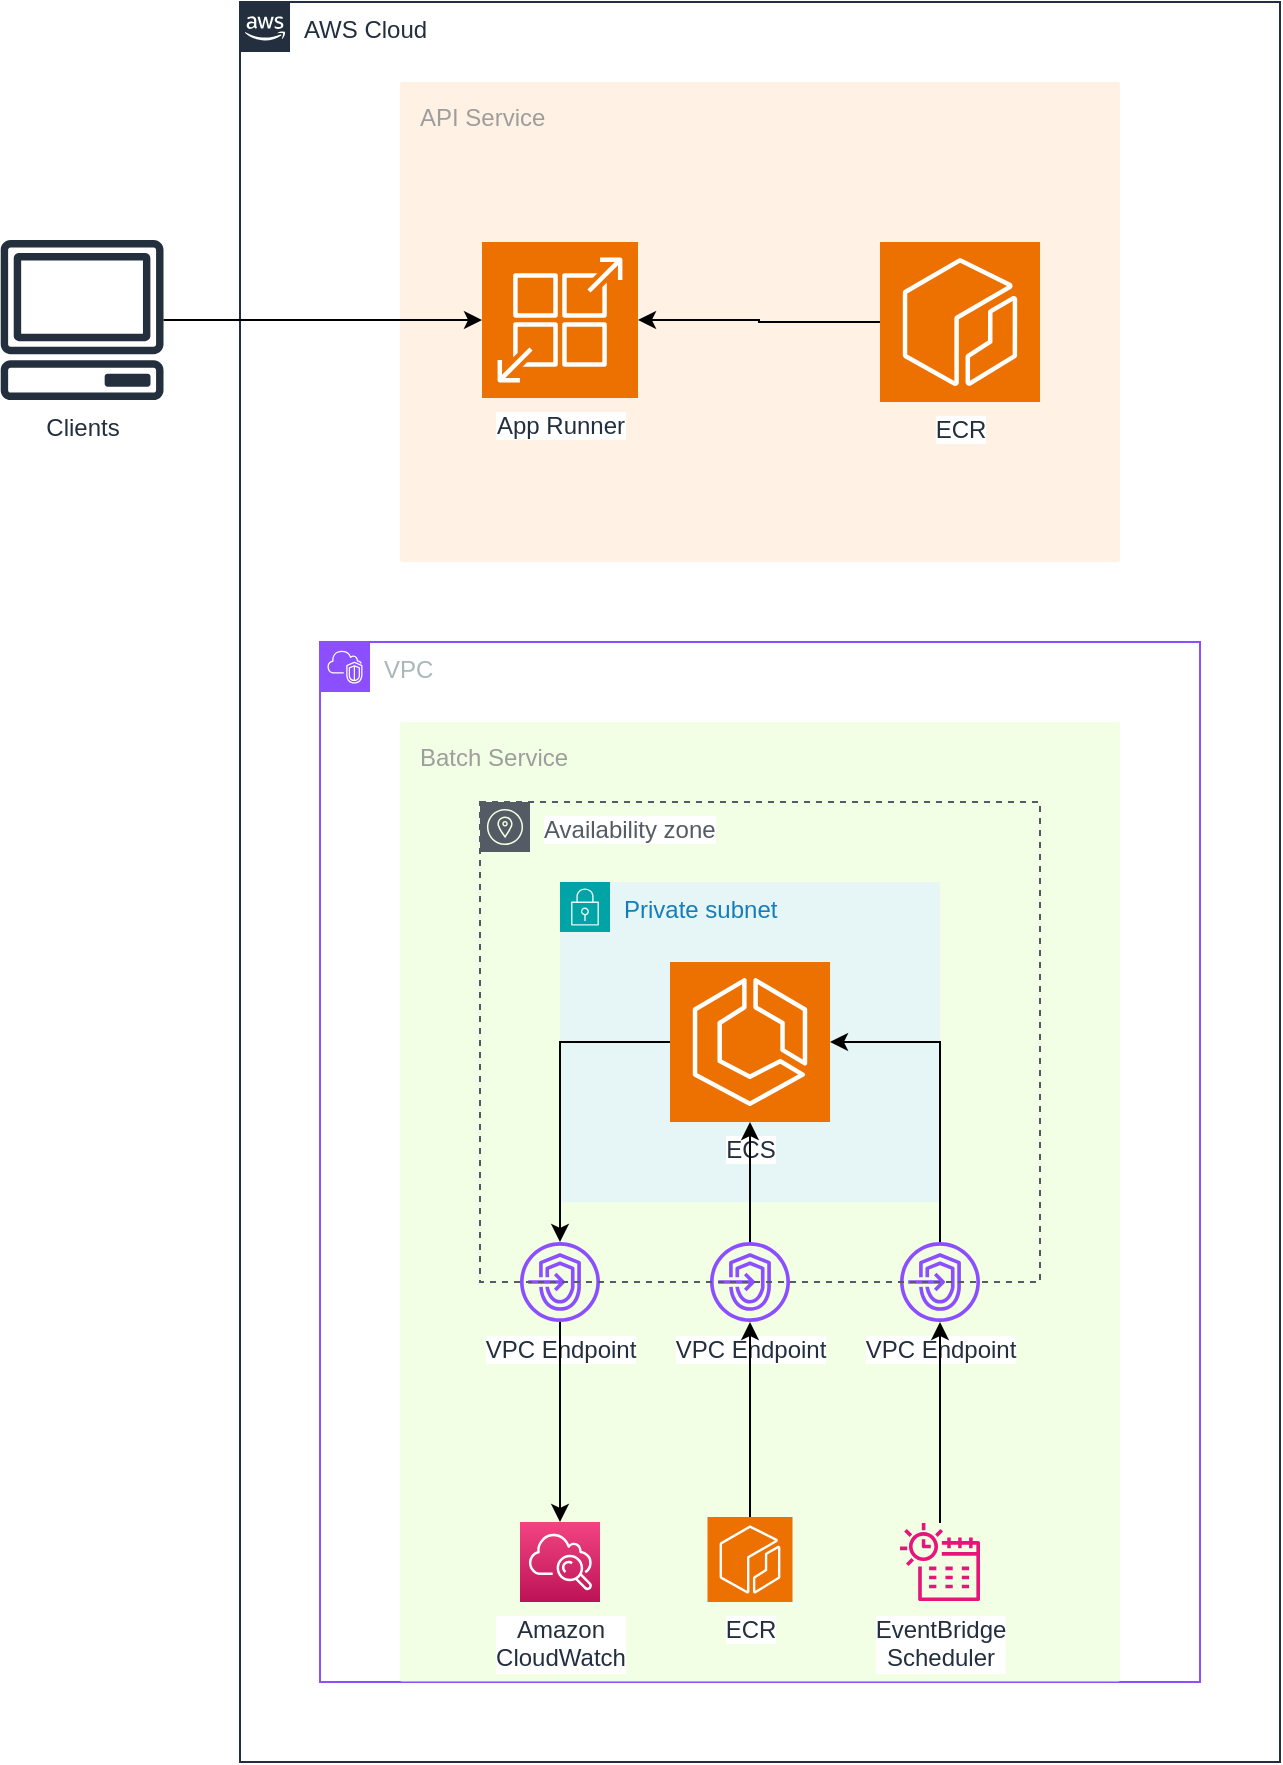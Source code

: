 <mxfile>
    <diagram id="Ht1M8jgEwFfnCIfOTk4-" name="Page-1">
        <mxGraphModel dx="2085" dy="372" grid="1" gridSize="10" guides="1" tooltips="1" connect="1" arrows="1" fold="1" page="1" pageScale="1" pageWidth="1169" pageHeight="827" math="0" shadow="0">
            <root>
                <mxCell id="0"/>
                <mxCell id="1" parent="0"/>
                <mxCell id="61" value="AWS Cloud" style="points=[[0,0],[0.25,0],[0.5,0],[0.75,0],[1,0],[1,0.25],[1,0.5],[1,0.75],[1,1],[0.75,1],[0.5,1],[0.25,1],[0,1],[0,0.75],[0,0.5],[0,0.25]];outlineConnect=0;gradientColor=none;html=1;whiteSpace=wrap;fontSize=12;fontStyle=0;container=1;pointerEvents=0;collapsible=0;recursiveResize=0;shape=mxgraph.aws4.group;grIcon=mxgraph.aws4.group_aws_cloud_alt;strokeColor=#232F3E;fillColor=none;verticalAlign=top;align=left;spacingLeft=30;fontColor=#232F3E;dashed=0;" parent="1" vertex="1">
                    <mxGeometry x="-1000" y="40" width="520" height="880" as="geometry"/>
                </mxCell>
                <mxCell id="57" value="API Service" style="sketch=0;points=[[0,0,0],[0.25,0,0],[0.5,0,0],[0.75,0,0],[1,0,0],[1,0.25,0],[1,0.5,0],[1,0.75,0],[1,1,0],[0.75,1,0],[0.5,1,0],[0.25,1,0],[0,1,0],[0,0.75,0],[0,0.5,0],[0,0.25,0]];rounded=1;absoluteArcSize=1;arcSize=2;html=1;strokeColor=none;gradientColor=none;shadow=0;dashed=0;fontSize=12;fontColor=#9E9E9E;align=left;verticalAlign=top;spacing=10;spacingTop=-4;whiteSpace=wrap;fillColor=#FFE6CC;opacity=50;" parent="61" vertex="1">
                    <mxGeometry x="80" y="40" width="360" height="240" as="geometry"/>
                </mxCell>
                <mxCell id="56" value="App Runner" style="sketch=0;points=[[0,0,0],[0.25,0,0],[0.5,0,0],[0.75,0,0],[1,0,0],[0,1,0],[0.25,1,0],[0.5,1,0],[0.75,1,0],[1,1,0],[0,0.25,0],[0,0.5,0],[0,0.75,0],[1,0.25,0],[1,0.5,0],[1,0.75,0]];outlineConnect=0;fontColor=#232F3E;fillColor=#ED7100;strokeColor=#ffffff;dashed=0;verticalLabelPosition=bottom;verticalAlign=top;align=center;html=1;fontSize=12;fontStyle=0;aspect=fixed;shape=mxgraph.aws4.resourceIcon;resIcon=mxgraph.aws4.app_runner;labelBackgroundColor=default;" parent="61" vertex="1">
                    <mxGeometry x="121" y="120" width="78" height="78" as="geometry"/>
                </mxCell>
                <mxCell id="9" value="VPC" style="points=[[0,0],[0.25,0],[0.5,0],[0.75,0],[1,0],[1,0.25],[1,0.5],[1,0.75],[1,1],[0.75,1],[0.5,1],[0.25,1],[0,1],[0,0.75],[0,0.5],[0,0.25]];outlineConnect=0;gradientColor=none;html=1;whiteSpace=wrap;fontSize=12;fontStyle=0;container=1;pointerEvents=0;collapsible=0;recursiveResize=0;shape=mxgraph.aws4.group;grIcon=mxgraph.aws4.group_vpc2;strokeColor=#8C4FFF;fillColor=none;verticalAlign=top;align=left;spacingLeft=30;fontColor=#AAB7B8;dashed=0;" parent="61" vertex="1">
                    <mxGeometry x="40" y="320" width="440" height="520" as="geometry"/>
                </mxCell>
                <mxCell id="66" value="Batch Service" style="sketch=0;points=[[0,0,0],[0.25,0,0],[0.5,0,0],[0.75,0,0],[1,0,0],[1,0.25,0],[1,0.5,0],[1,0.75,0],[1,1,0],[0.75,1,0],[0.5,1,0],[0.25,1,0],[0,1,0],[0,0.75,0],[0,0.5,0],[0,0.25,0]];rounded=1;absoluteArcSize=1;arcSize=2;html=1;strokeColor=none;gradientColor=none;shadow=0;dashed=0;fontSize=12;fontColor=#9E9E9E;align=left;verticalAlign=top;spacing=10;spacingTop=-4;whiteSpace=wrap;fillColor=#E6FFCC;opacity=50;" parent="9" vertex="1">
                    <mxGeometry x="40" y="40" width="360" height="480" as="geometry"/>
                </mxCell>
                <mxCell id="15" value="Private subnet" style="points=[[0,0],[0.25,0],[0.5,0],[0.75,0],[1,0],[1,0.25],[1,0.5],[1,0.75],[1,1],[0.75,1],[0.5,1],[0.25,1],[0,1],[0,0.75],[0,0.5],[0,0.25]];outlineConnect=0;gradientColor=none;html=1;whiteSpace=wrap;fontSize=12;fontStyle=0;container=1;pointerEvents=0;collapsible=0;recursiveResize=0;shape=mxgraph.aws4.group;grIcon=mxgraph.aws4.group_security_group;grStroke=0;strokeColor=#00A4A6;fillColor=#E6F6F7;verticalAlign=top;align=left;spacingLeft=30;fontColor=#147EBA;dashed=0;" parent="9" vertex="1">
                    <mxGeometry x="120" y="120" width="190" height="160" as="geometry"/>
                </mxCell>
                <mxCell id="27" value="ECS" style="sketch=0;points=[[0,0,0],[0.25,0,0],[0.5,0,0],[0.75,0,0],[1,0,0],[0,1,0],[0.25,1,0],[0.5,1,0],[0.75,1,0],[1,1,0],[0,0.25,0],[0,0.5,0],[0,0.75,0],[1,0.25,0],[1,0.5,0],[1,0.75,0]];outlineConnect=0;fontColor=#232F3E;fillColor=#ED7100;strokeColor=#ffffff;dashed=0;verticalLabelPosition=bottom;verticalAlign=top;align=center;html=1;fontSize=12;fontStyle=0;aspect=fixed;shape=mxgraph.aws4.resourceIcon;resIcon=mxgraph.aws4.ecs;labelBackgroundColor=default;" parent="15" vertex="1">
                    <mxGeometry x="55" y="40" width="80" height="80" as="geometry"/>
                </mxCell>
                <mxCell id="24" value="VPC Endpoint" style="sketch=0;outlineConnect=0;fontColor=#232F3E;gradientColor=none;fillColor=#8C4FFF;strokeColor=none;dashed=0;verticalLabelPosition=bottom;verticalAlign=top;align=center;html=1;fontSize=12;fontStyle=0;aspect=fixed;pointerEvents=1;shape=mxgraph.aws4.endpoints;labelBackgroundColor=default;" parent="9" vertex="1">
                    <mxGeometry x="100" y="300" width="40" height="40" as="geometry"/>
                </mxCell>
                <mxCell id="83" style="edgeStyle=orthogonalEdgeStyle;html=1;rounded=0;curved=0;" edge="1" parent="9" source="27" target="24">
                    <mxGeometry relative="1" as="geometry"/>
                </mxCell>
                <mxCell id="23" value="VPC Endpoint" style="sketch=0;outlineConnect=0;fontColor=#232F3E;gradientColor=none;fillColor=#8C4FFF;strokeColor=none;dashed=0;verticalLabelPosition=bottom;verticalAlign=top;align=center;html=1;fontSize=12;fontStyle=0;aspect=fixed;pointerEvents=1;shape=mxgraph.aws4.endpoints;labelBackgroundColor=default;" parent="9" vertex="1">
                    <mxGeometry x="195" y="300" width="40" height="40" as="geometry"/>
                </mxCell>
                <mxCell id="87" style="edgeStyle=orthogonalEdgeStyle;html=1;startArrow=classic;startFill=1;endArrow=none;endFill=0;" edge="1" parent="9" source="27" target="23">
                    <mxGeometry relative="1" as="geometry"/>
                </mxCell>
                <mxCell id="21" value="VPC Endpoint" style="sketch=0;outlineConnect=0;fontColor=#232F3E;gradientColor=none;fillColor=#8C4FFF;strokeColor=none;dashed=0;verticalLabelPosition=bottom;verticalAlign=top;align=center;html=1;fontSize=12;fontStyle=0;aspect=fixed;pointerEvents=1;shape=mxgraph.aws4.endpoints;labelBackgroundColor=default;" parent="9" vertex="1">
                    <mxGeometry x="290" y="300" width="40" height="40" as="geometry"/>
                </mxCell>
                <mxCell id="86" style="edgeStyle=orthogonalEdgeStyle;html=1;exitX=1;exitY=0.5;exitDx=0;exitDy=0;exitPerimeter=0;rounded=0;curved=0;startArrow=classic;startFill=1;endArrow=none;endFill=0;" edge="1" parent="9" source="27" target="21">
                    <mxGeometry relative="1" as="geometry"/>
                </mxCell>
                <mxCell id="77" value="Availability zone" style="sketch=0;outlineConnect=0;gradientColor=none;html=1;whiteSpace=wrap;fontSize=12;fontStyle=0;shape=mxgraph.aws4.group;grIcon=mxgraph.aws4.group_availability_zone;strokeColor=#545B64;fillColor=none;verticalAlign=top;align=left;spacingLeft=30;fontColor=#545B64;dashed=1;labelBackgroundColor=default;" vertex="1" parent="9">
                    <mxGeometry x="80" y="80" width="280" height="240" as="geometry"/>
                </mxCell>
                <mxCell id="69" style="edgeStyle=orthogonalEdgeStyle;html=1;rounded=0;curved=0;" parent="61" source="68" target="56" edge="1">
                    <mxGeometry relative="1" as="geometry"/>
                </mxCell>
                <mxCell id="68" value="ECR" style="sketch=0;points=[[0,0,0],[0.25,0,0],[0.5,0,0],[0.75,0,0],[1,0,0],[0,1,0],[0.25,1,0],[0.5,1,0],[0.75,1,0],[1,1,0],[0,0.25,0],[0,0.5,0],[0,0.75,0],[1,0.25,0],[1,0.5,0],[1,0.75,0]];outlineConnect=0;fontColor=#232F3E;fillColor=#ED7100;strokeColor=#ffffff;dashed=0;verticalLabelPosition=bottom;verticalAlign=top;align=center;html=1;fontSize=12;fontStyle=0;aspect=fixed;shape=mxgraph.aws4.resourceIcon;resIcon=mxgraph.aws4.ecr;labelBackgroundColor=default;" parent="61" vertex="1">
                    <mxGeometry x="320" y="120" width="80" height="80" as="geometry"/>
                </mxCell>
                <mxCell id="UEzPUAAOIrF-is8g5C7q-83" value="Amazon&lt;br&gt;CloudWatch&lt;br&gt;" style="outlineConnect=0;fontColor=#232F3E;gradientColor=#F34482;gradientDirection=north;fillColor=#BC1356;strokeColor=#ffffff;dashed=0;verticalLabelPosition=bottom;verticalAlign=top;align=center;html=1;fontSize=12;fontStyle=0;aspect=fixed;shape=mxgraph.aws4.resourceIcon;resIcon=mxgraph.aws4.cloudwatch;labelBackgroundColor=#ffffff;" parent="61" vertex="1">
                    <mxGeometry x="140" y="760" width="40" height="40" as="geometry"/>
                </mxCell>
                <mxCell id="4" value="ECR" style="sketch=0;points=[[0,0,0],[0.25,0,0],[0.5,0,0],[0.75,0,0],[1,0,0],[0,1,0],[0.25,1,0],[0.5,1,0],[0.75,1,0],[1,1,0],[0,0.25,0],[0,0.5,0],[0,0.75,0],[1,0.25,0],[1,0.5,0],[1,0.75,0]];outlineConnect=0;fontColor=#232F3E;fillColor=#ED7100;strokeColor=#ffffff;dashed=0;verticalLabelPosition=bottom;verticalAlign=top;align=center;html=1;fontSize=12;fontStyle=0;aspect=fixed;shape=mxgraph.aws4.resourceIcon;resIcon=mxgraph.aws4.ecr;labelBackgroundColor=default;" parent="61" vertex="1">
                    <mxGeometry x="233.75" y="757.5" width="42.5" height="42.5" as="geometry"/>
                </mxCell>
                <mxCell id="26" value="EventBridge&lt;font color=&quot;#232f3e&quot;&gt;&lt;br&gt;&lt;/font&gt;&lt;span style=&quot;&quot;&gt;Scheduler&lt;/span&gt;" style="sketch=0;outlineConnect=0;fontColor=#232F3E;gradientColor=none;fillColor=#E7157B;strokeColor=none;dashed=0;verticalLabelPosition=bottom;verticalAlign=top;align=center;html=1;fontSize=12;fontStyle=0;aspect=fixed;pointerEvents=1;shape=mxgraph.aws4.eventbridge_scheduler;labelBackgroundColor=default;" parent="61" vertex="1">
                    <mxGeometry x="330" y="760" width="40" height="40" as="geometry"/>
                </mxCell>
                <mxCell id="29" style="edgeStyle=none;html=1;" parent="61" source="24" target="UEzPUAAOIrF-is8g5C7q-83" edge="1">
                    <mxGeometry relative="1" as="geometry"/>
                </mxCell>
                <mxCell id="39" style="edgeStyle=none;html=1;" parent="61" source="4" target="23" edge="1">
                    <mxGeometry relative="1" as="geometry"/>
                </mxCell>
                <mxCell id="33" style="edgeStyle=none;html=1;" parent="61" source="26" target="21" edge="1">
                    <mxGeometry relative="1" as="geometry"/>
                </mxCell>
                <mxCell id="65" value="Clients" style="sketch=0;outlineConnect=0;fontColor=#232F3E;gradientColor=none;fillColor=#232F3D;strokeColor=none;dashed=0;verticalLabelPosition=bottom;verticalAlign=top;align=center;html=1;fontSize=12;fontStyle=0;aspect=fixed;pointerEvents=1;shape=mxgraph.aws4.client;labelBackgroundColor=default;" parent="1" vertex="1">
                    <mxGeometry x="-1120" y="159" width="82.11" height="80" as="geometry"/>
                </mxCell>
                <mxCell id="70" style="edgeStyle=orthogonalEdgeStyle;html=1;entryX=0;entryY=0.5;entryDx=0;entryDy=0;entryPerimeter=0;rounded=0;curved=0;" parent="1" source="65" target="56" edge="1">
                    <mxGeometry relative="1" as="geometry"/>
                </mxCell>
            </root>
        </mxGraphModel>
    </diagram>
</mxfile>